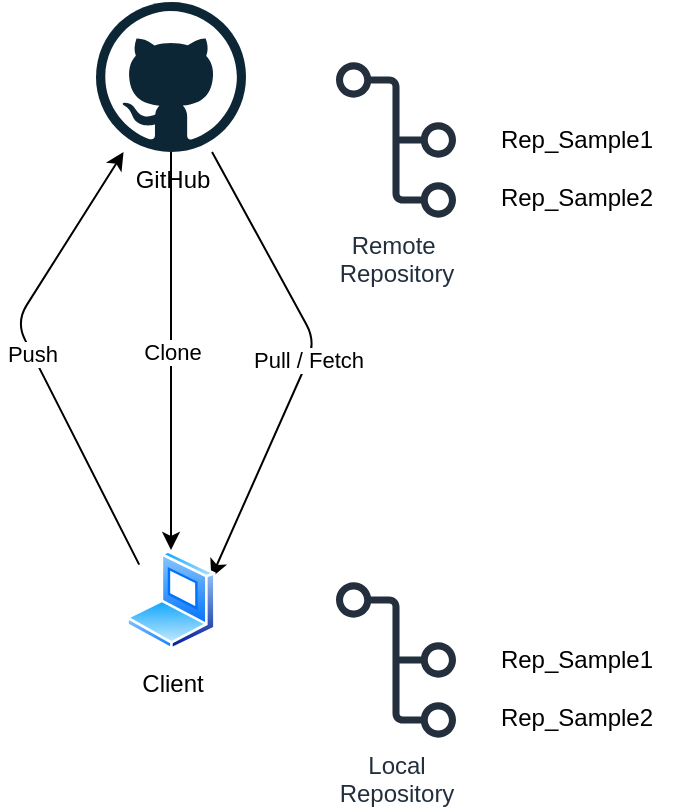 <mxfile>
    <diagram id="temLQLKpMTENyq_P2luC" name="Page-1">
        <mxGraphModel dx="992" dy="438" grid="1" gridSize="10" guides="1" tooltips="1" connect="1" arrows="1" fold="1" page="1" pageScale="1" pageWidth="1169" pageHeight="827" math="0" shadow="0">
            <root>
                <mxCell id="0"/>
                <mxCell id="1" parent="0"/>
                <mxCell id="12" value="Clone" style="edgeStyle=none;html=1;entryX=0.5;entryY=0;entryDx=0;entryDy=0;" edge="1" parent="1" source="2" target="6">
                    <mxGeometry relative="1" as="geometry"/>
                </mxCell>
                <mxCell id="14" value="Pull / Fetch" style="edgeStyle=none;html=1;entryX=1;entryY=0.25;entryDx=0;entryDy=0;" edge="1" parent="1" source="2" target="6">
                    <mxGeometry relative="1" as="geometry">
                        <Array as="points">
                            <mxPoint x="430" y="260"/>
                        </Array>
                    </mxGeometry>
                </mxCell>
                <mxCell id="2" value="GitHub" style="dashed=0;outlineConnect=0;html=1;align=center;labelPosition=center;verticalLabelPosition=bottom;verticalAlign=top;shape=mxgraph.weblogos.github" vertex="1" parent="1">
                    <mxGeometry x="320" y="90" width="75" height="75" as="geometry"/>
                </mxCell>
                <mxCell id="3" value="Remote&amp;nbsp;&lt;div&gt;&lt;span style=&quot;background-color: transparent;&quot;&gt;Repository&lt;/span&gt;&lt;/div&gt;" style="sketch=0;outlineConnect=0;fontColor=#232F3E;gradientColor=none;fillColor=#232F3D;strokeColor=none;dashed=0;verticalLabelPosition=bottom;verticalAlign=top;align=center;html=1;fontSize=12;fontStyle=0;aspect=fixed;pointerEvents=1;shape=mxgraph.aws4.git_repository;" vertex="1" parent="1">
                    <mxGeometry x="440" y="120" width="60" height="78" as="geometry"/>
                </mxCell>
                <mxCell id="4" value="Rep_Sample1" style="text;html=1;align=center;verticalAlign=middle;resizable=0;points=[];autosize=1;strokeColor=none;fillColor=none;" vertex="1" parent="1">
                    <mxGeometry x="510" y="144" width="100" height="30" as="geometry"/>
                </mxCell>
                <mxCell id="5" value="Rep_Sample2" style="text;html=1;align=center;verticalAlign=middle;resizable=0;points=[];autosize=1;strokeColor=none;fillColor=none;" vertex="1" parent="1">
                    <mxGeometry x="510" y="173" width="100" height="30" as="geometry"/>
                </mxCell>
                <mxCell id="13" value="Push" style="edgeStyle=none;html=1;exitX=0;exitY=0;exitDx=0;exitDy=0;" edge="1" parent="1" source="6" target="2">
                    <mxGeometry relative="1" as="geometry">
                        <Array as="points">
                            <mxPoint x="280" y="250"/>
                        </Array>
                    </mxGeometry>
                </mxCell>
                <mxCell id="6" value="Client" style="image;aspect=fixed;perimeter=ellipsePerimeter;html=1;align=center;shadow=0;dashed=0;spacingTop=3;image=img/lib/active_directory/laptop_client.svg;" vertex="1" parent="1">
                    <mxGeometry x="335" y="364" width="45" height="50" as="geometry"/>
                </mxCell>
                <mxCell id="8" value="Local&lt;br&gt;&lt;div&gt;&lt;span style=&quot;background-color: transparent;&quot;&gt;Repository&lt;/span&gt;&lt;/div&gt;" style="sketch=0;outlineConnect=0;fontColor=#232F3E;gradientColor=none;fillColor=#232F3D;strokeColor=none;dashed=0;verticalLabelPosition=bottom;verticalAlign=top;align=center;html=1;fontSize=12;fontStyle=0;aspect=fixed;pointerEvents=1;shape=mxgraph.aws4.git_repository;" vertex="1" parent="1">
                    <mxGeometry x="440" y="380" width="60" height="78" as="geometry"/>
                </mxCell>
                <mxCell id="9" value="Rep_Sample1" style="text;html=1;align=center;verticalAlign=middle;resizable=0;points=[];autosize=1;strokeColor=none;fillColor=none;" vertex="1" parent="1">
                    <mxGeometry x="510" y="404" width="100" height="30" as="geometry"/>
                </mxCell>
                <mxCell id="10" value="Rep_Sample2" style="text;html=1;align=center;verticalAlign=middle;resizable=0;points=[];autosize=1;strokeColor=none;fillColor=none;" vertex="1" parent="1">
                    <mxGeometry x="510" y="433" width="100" height="30" as="geometry"/>
                </mxCell>
            </root>
        </mxGraphModel>
    </diagram>
</mxfile>